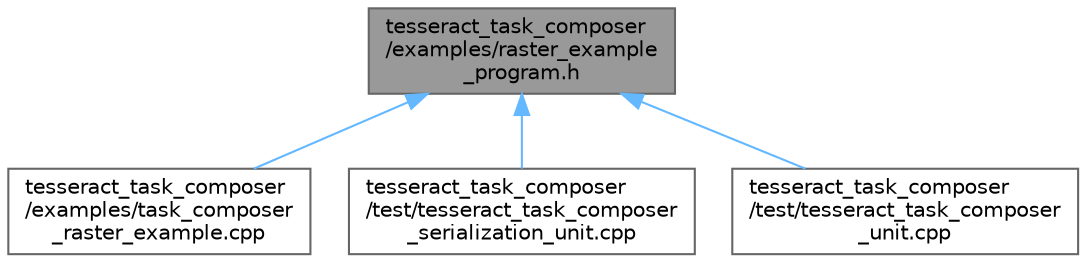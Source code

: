 digraph "tesseract_task_composer/examples/raster_example_program.h"
{
 // LATEX_PDF_SIZE
  bgcolor="transparent";
  edge [fontname=Helvetica,fontsize=10,labelfontname=Helvetica,labelfontsize=10];
  node [fontname=Helvetica,fontsize=10,shape=box,height=0.2,width=0.4];
  Node1 [label="tesseract_task_composer\l/examples/raster_example\l_program.h",height=0.2,width=0.4,color="gray40", fillcolor="grey60", style="filled", fontcolor="black",tooltip="Example raster paths."];
  Node1 -> Node2 [dir="back",color="steelblue1",style="solid"];
  Node2 [label="tesseract_task_composer\l/examples/task_composer\l_raster_example.cpp",height=0.2,width=0.4,color="grey40", fillcolor="white", style="filled",URL="$db/d4d/task__composer__raster__example_8cpp.html",tooltip=" "];
  Node1 -> Node3 [dir="back",color="steelblue1",style="solid"];
  Node3 [label="tesseract_task_composer\l/test/tesseract_task_composer\l_serialization_unit.cpp",height=0.2,width=0.4,color="grey40", fillcolor="white", style="filled",URL="$d6/da6/tesseract__task__composer__serialization__unit_8cpp.html",tooltip=" "];
  Node1 -> Node4 [dir="back",color="steelblue1",style="solid"];
  Node4 [label="tesseract_task_composer\l/test/tesseract_task_composer\l_unit.cpp",height=0.2,width=0.4,color="grey40", fillcolor="white", style="filled",URL="$d7/db5/tesseract__task__composer__unit_8cpp.html",tooltip=" "];
}
